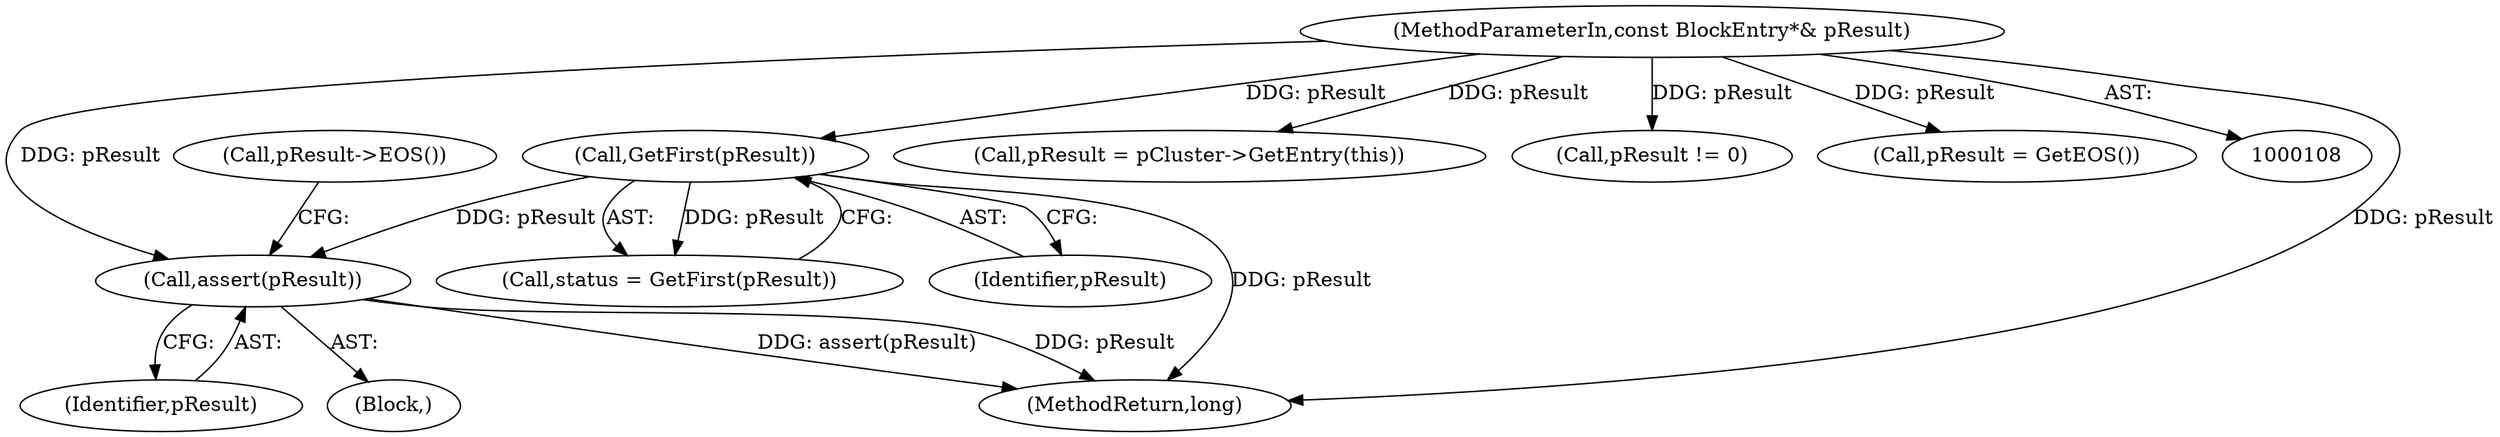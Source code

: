 digraph "0_Android_04839626ed859623901ebd3a5fd483982186b59d_197@API" {
"1000123" [label="(Call,assert(pResult))"];
"1000115" [label="(Call,GetFirst(pResult))"];
"1000110" [label="(MethodParameterIn,const BlockEntry*& pResult)"];
"1000123" [label="(Call,assert(pResult))"];
"1000115" [label="(Call,GetFirst(pResult))"];
"1000116" [label="(Identifier,pResult)"];
"1000110" [label="(MethodParameterIn,const BlockEntry*& pResult)"];
"1000126" [label="(Call,pResult->EOS())"];
"1000285" [label="(MethodReturn,long)"];
"1000124" [label="(Identifier,pResult)"];
"1000267" [label="(Call,pResult = pCluster->GetEntry(this))"];
"1000273" [label="(Call,pResult != 0)"];
"1000111" [label="(Block,)"];
"1000113" [label="(Call,status = GetFirst(pResult))"];
"1000280" [label="(Call,pResult = GetEOS())"];
"1000123" -> "1000111"  [label="AST: "];
"1000123" -> "1000124"  [label="CFG: "];
"1000124" -> "1000123"  [label="AST: "];
"1000126" -> "1000123"  [label="CFG: "];
"1000123" -> "1000285"  [label="DDG: assert(pResult)"];
"1000123" -> "1000285"  [label="DDG: pResult"];
"1000115" -> "1000123"  [label="DDG: pResult"];
"1000110" -> "1000123"  [label="DDG: pResult"];
"1000115" -> "1000113"  [label="AST: "];
"1000115" -> "1000116"  [label="CFG: "];
"1000116" -> "1000115"  [label="AST: "];
"1000113" -> "1000115"  [label="CFG: "];
"1000115" -> "1000285"  [label="DDG: pResult"];
"1000115" -> "1000113"  [label="DDG: pResult"];
"1000110" -> "1000115"  [label="DDG: pResult"];
"1000110" -> "1000108"  [label="AST: "];
"1000110" -> "1000285"  [label="DDG: pResult"];
"1000110" -> "1000267"  [label="DDG: pResult"];
"1000110" -> "1000273"  [label="DDG: pResult"];
"1000110" -> "1000280"  [label="DDG: pResult"];
}
